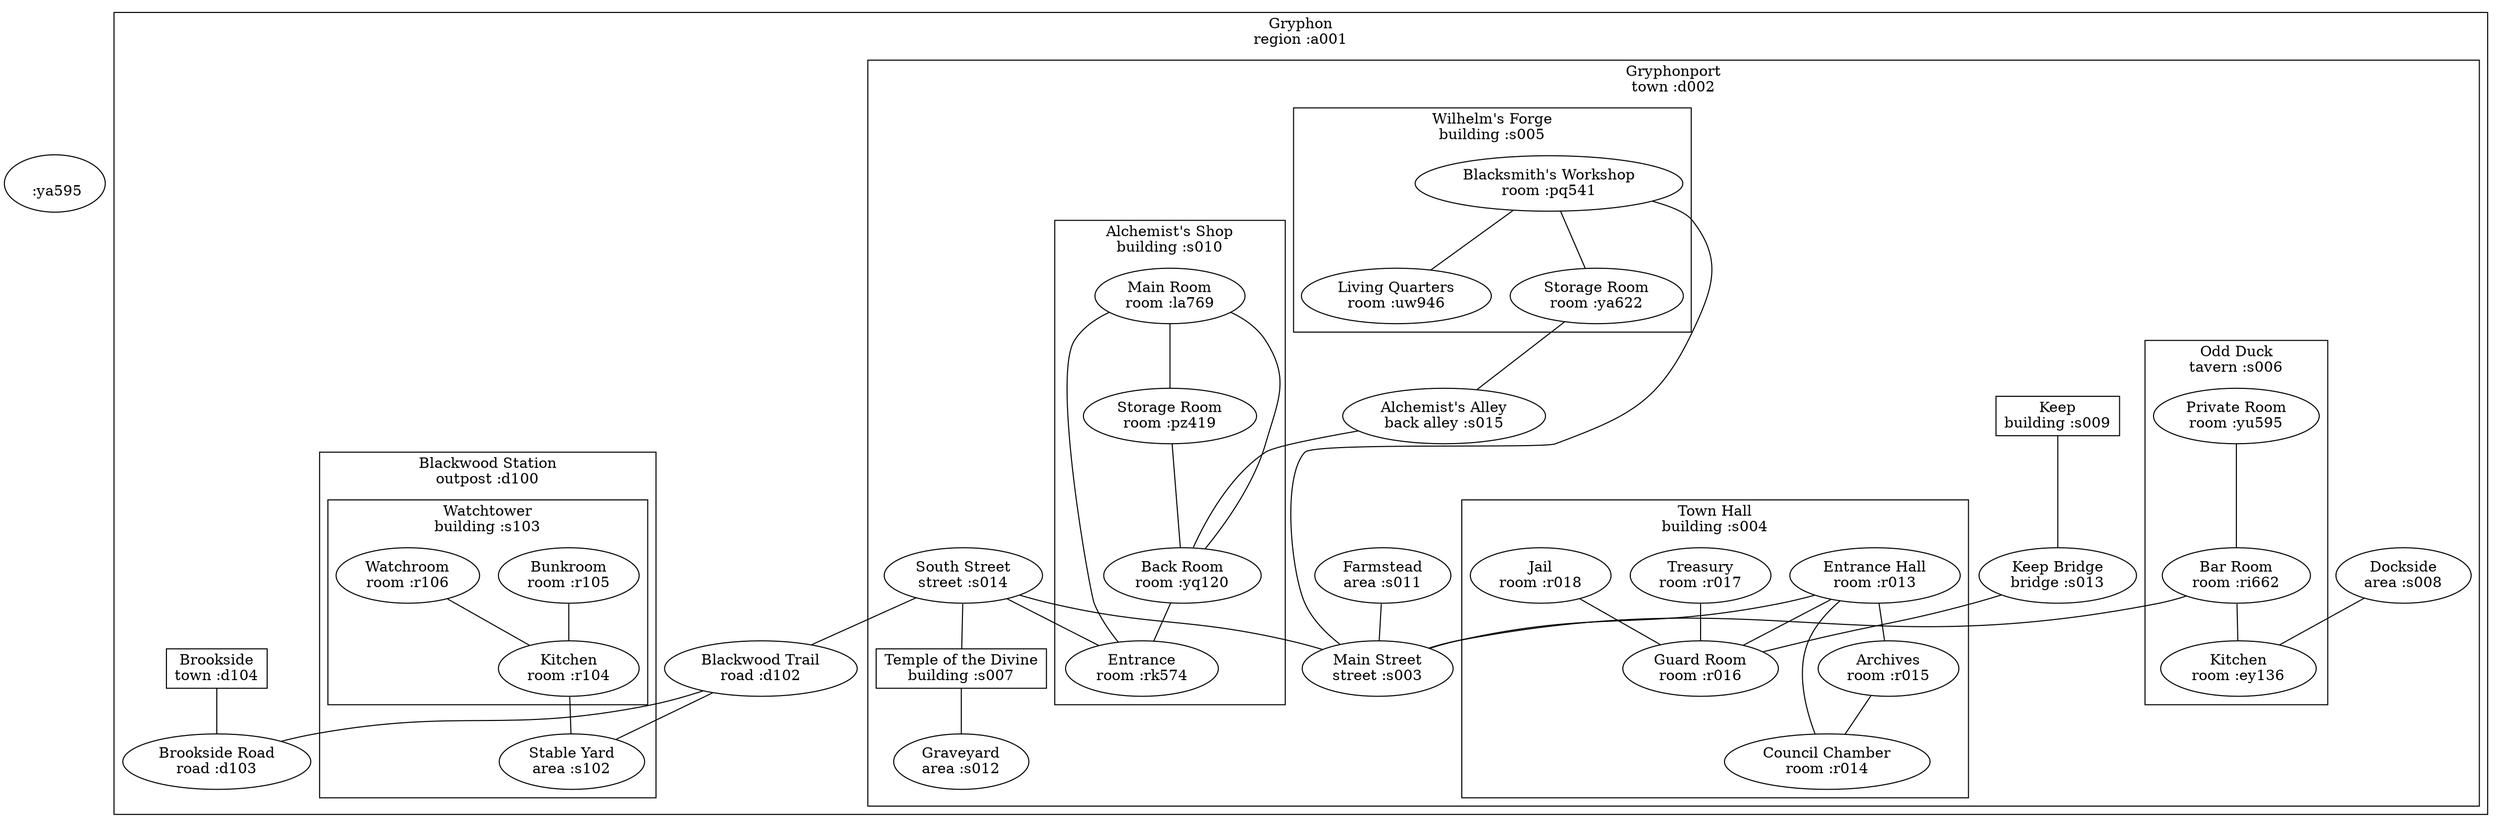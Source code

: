 graph world {
  ya595[shape=ellipse, label="\n :ya595"];
  subgraph cluster_a001 {
  label="Gryphon\nregion :a001";
    subgraph cluster_d002 {
    label="Gryphonport\ntown :d002";
      s003[shape=ellipse, label="Main Street\nstreet :s003"];
      subgraph cluster_s004 {
      label="Town Hall\nbuilding :s004";
        r013[shape=ellipse, label="Entrance Hall\nroom :r013"];
        r014[shape=ellipse, label="Council Chamber\nroom :r014"];
        r015[shape=ellipse, label="Archives\nroom :r015"];
        r016[shape=ellipse, label="Guard Room\nroom :r016"];
        r017[shape=ellipse, label="Treasury\nroom :r017"];
        r018[shape=ellipse, label="Jail\nroom :r018"];
      }
      subgraph cluster_s005 {
      label="Wilhelm's Forge\nbuilding :s005";
        pq541[shape=ellipse, label="Blacksmith's Workshop\nroom :pq541"];
        uw946[shape=ellipse, label="Living Quarters\nroom :uw946"];
        ya622[shape=ellipse, label="Storage Room\nroom :ya622"];
      }
      subgraph cluster_s006 {
      label="Odd Duck\ntavern :s006";
        ey136[shape=ellipse, label="Kitchen\nroom :ey136"];
        ri662[shape=ellipse, label="Bar Room\nroom :ri662"];
        yu595[shape=ellipse, label="Private Room\nroom :yu595"];
      }
      s007[shape=box, label="Temple of the Divine\nbuilding :s007"];
      s008[shape=ellipse, label="Dockside\narea :s008"];
      s009[shape=box, label="Keep\nbuilding :s009"];
      subgraph cluster_s010 {
      label="Alchemist's Shop\nbuilding :s010";
        la769[shape=ellipse, label="Main Room\nroom :la769"];
        pz419[shape=ellipse, label="Storage Room\nroom :pz419"];
        rk574[shape=ellipse, label="Entrance\nroom :rk574"];
        yq120[shape=ellipse, label="Back Room\nroom :yq120"];
      }
      s011[shape=ellipse, label="Farmstead\narea :s011"];
      s012[shape=ellipse, label="Graveyard\narea :s012"];
      s013[shape=ellipse, label="Keep Bridge\nbridge :s013"];
      s014[shape=ellipse, label="South Street\nstreet :s014"];
      s015[shape=ellipse, label="Alchemist's Alley\nback alley :s015"];
    }
    subgraph cluster_d100 {
    label="Blackwood Station\noutpost :d100";
      s102[shape=ellipse, label="Stable Yard\narea :s102"];
      subgraph cluster_s103 {
      label="Watchtower\nbuilding :s103";
        r104[shape=ellipse, label="Kitchen\nroom :r104"];
        r105[shape=ellipse, label="Bunkroom\nroom :r105"];
        r106[shape=ellipse, label="Watchroom\nroom :r106"];
      }
    }
    d102[shape=ellipse, label="Blackwood Trail\nroad :d102"];
    d103[shape=ellipse, label="Brookside Road\nroad :d103"];
    d104[shape=box, label="Brookside\ntown :d104"];
  }
  s013 -- r016;
  pq541 -- s003;
  la769 -- rk574;
  ri662 -- ey136;
  d102 -- s102;
  s014 -- d102;
  d102 -- d103;
  ya622 -- s015;
  r106 -- r104;
  s007 -- s012;
  s014 -- s003;
  s008 -- ey136;
  r104 -- s102;
  pq541 -- uw946;
  r018 -- r016;
  r013 -- r015;
  pz419 -- yq120;
  r015 -- r014;
  r013 -- s003;
  d104 -- d103;
  r013 -- r014;
  s009 -- s013;
  r017 -- r016;
  s015 -- yq120;
  s014 -- s007;
  ri662 -- s003;
  la769 -- pz419;
  s014 -- rk574;
  r105 -- r104;
  r013 -- r016;
  la769 -- yq120;
  pq541 -- ya622;
  yu595 -- ri662;
  s011 -- s003;
  yq120 -- rk574;
}
